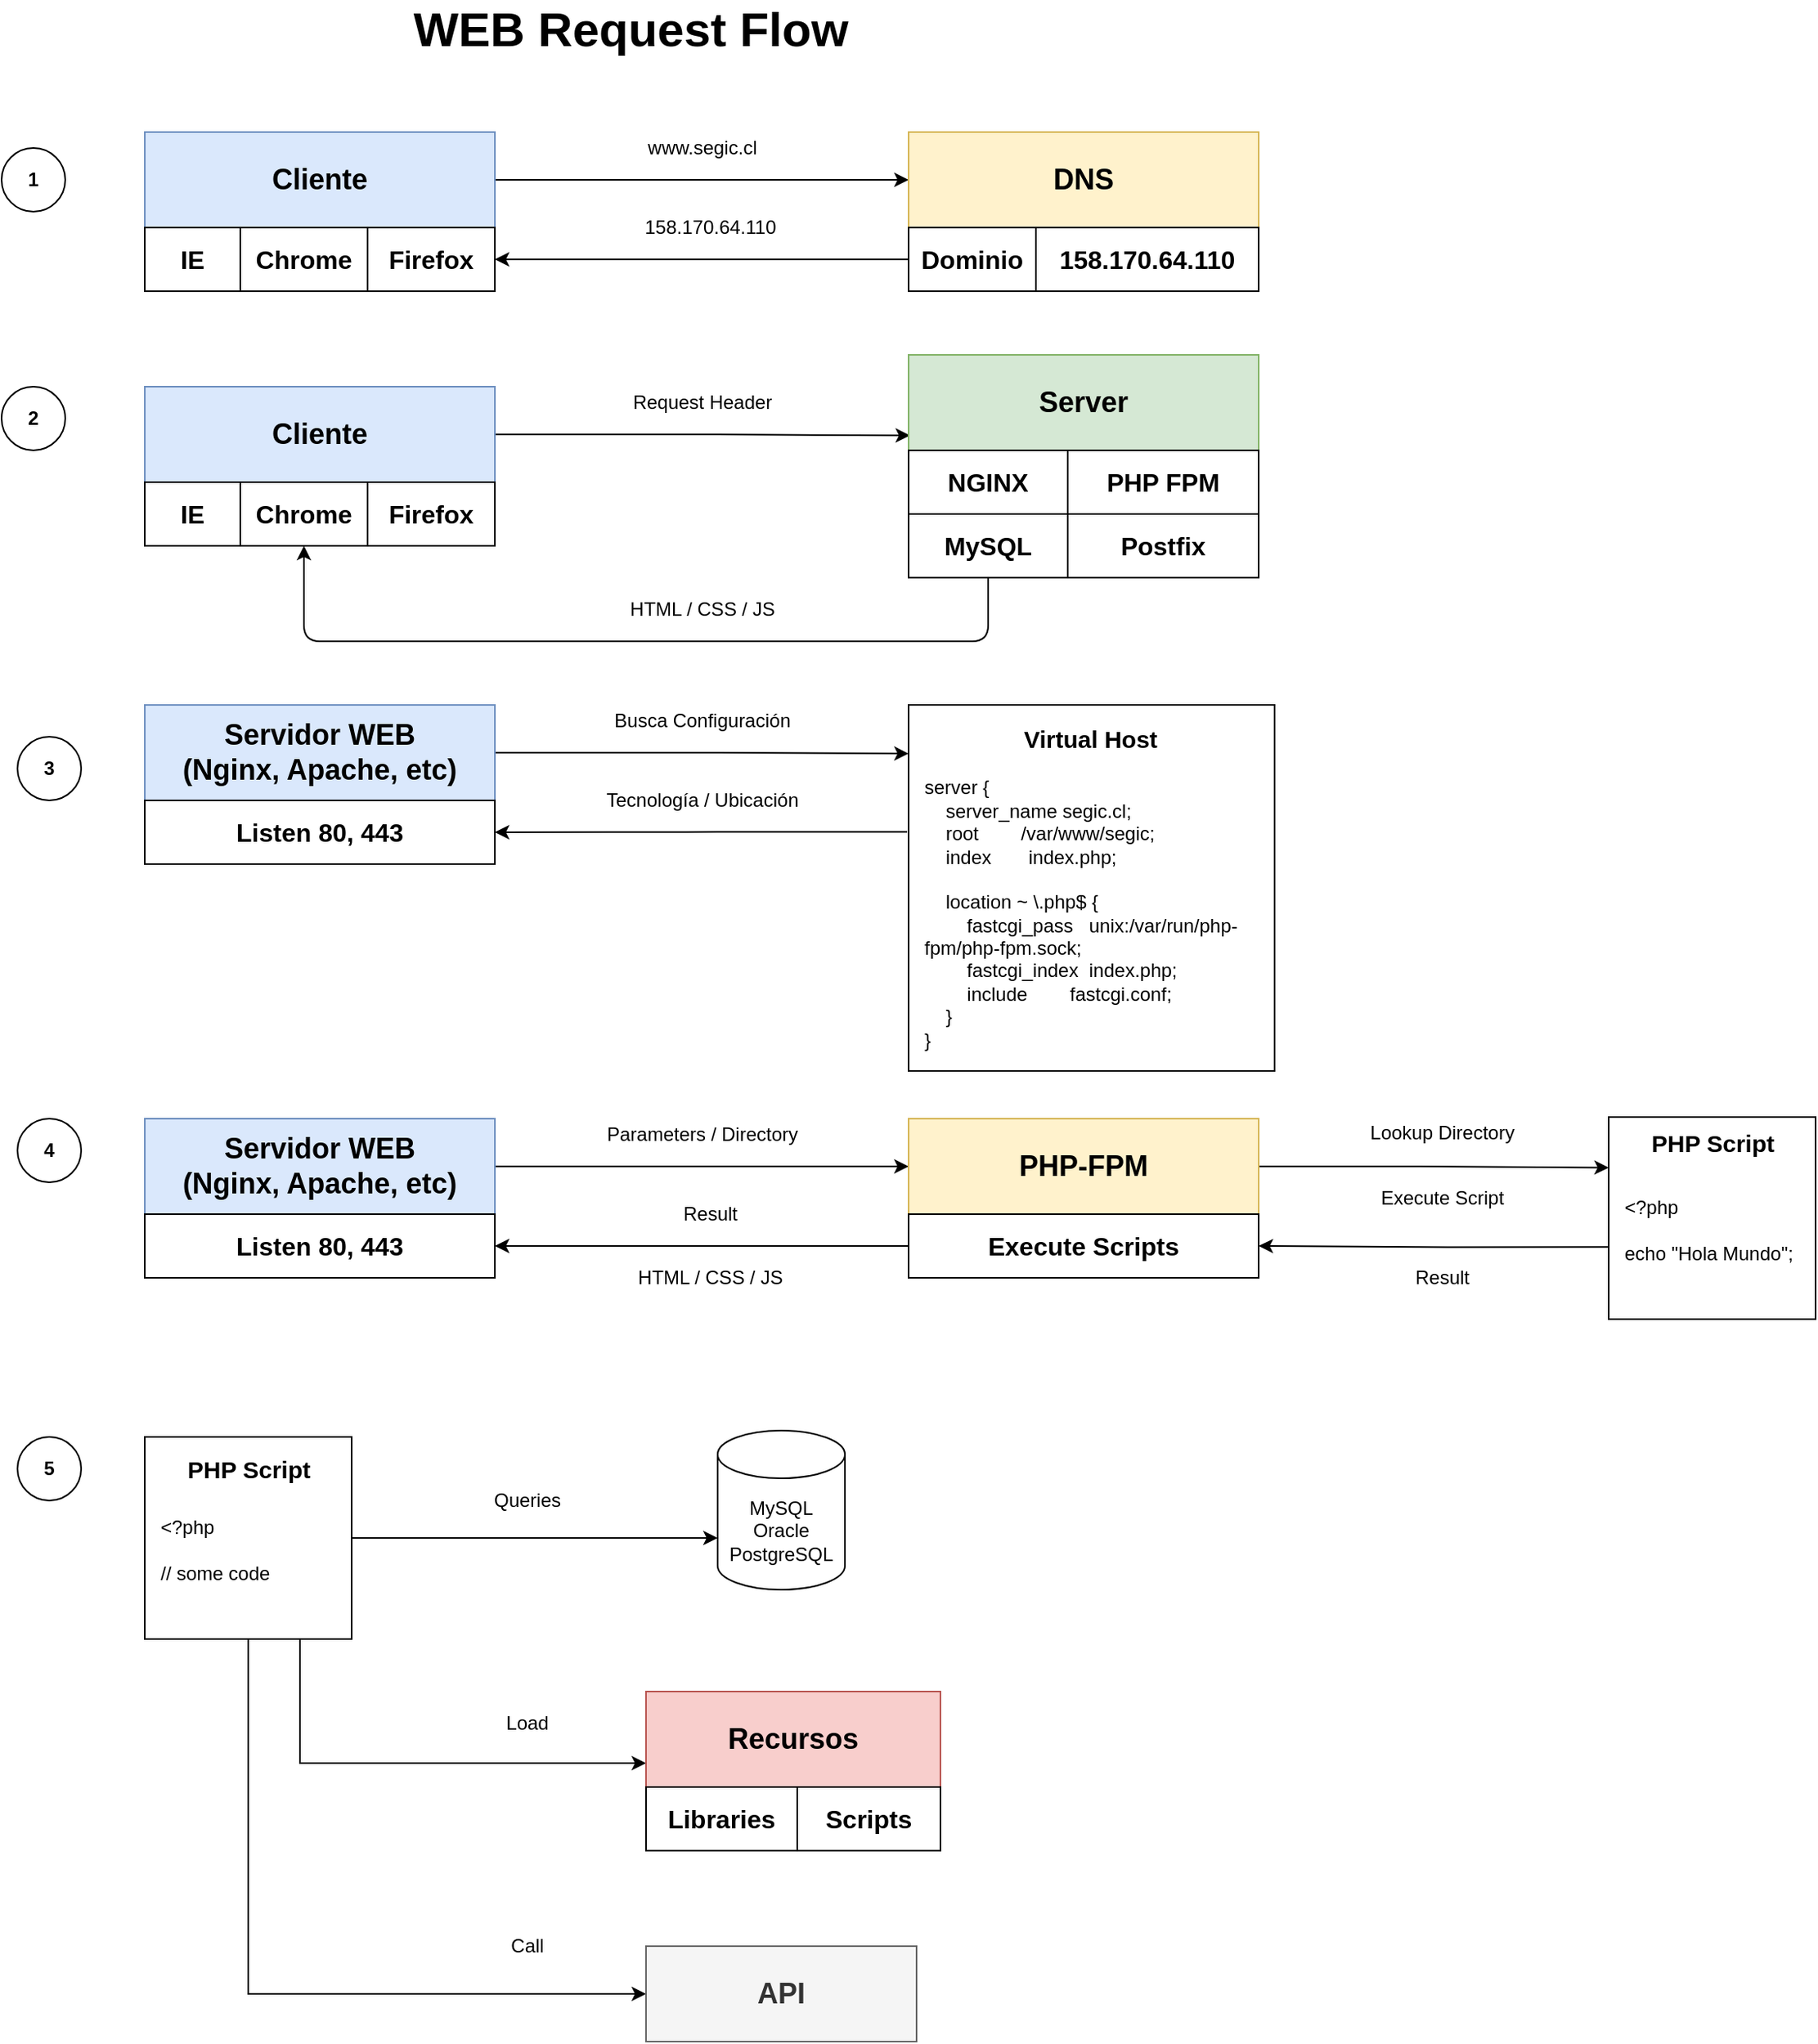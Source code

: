 <mxfile version="14.4.3" type="device"><diagram id="4vb6O6aT97Jc0Nq4X-sG" name="Página-1"><mxGraphModel dx="1222" dy="1173" grid="1" gridSize="10" guides="1" tooltips="1" connect="1" arrows="1" fold="1" page="1" pageScale="1" pageWidth="850" pageHeight="1100" math="0" shadow="0"><root><mxCell id="0"/><mxCell id="1" parent="0"/><mxCell id="GeARyaf1mK-1ohjI_x_S-58" style="edgeStyle=orthogonalEdgeStyle;curved=0;rounded=1;sketch=0;orthogonalLoop=1;jettySize=auto;html=1;exitX=0.006;exitY=0.643;exitDx=0;exitDy=0;exitPerimeter=0;" parent="1" source="GeARyaf1mK-1ohjI_x_S-53" target="GeARyaf1mK-1ohjI_x_S-46" edge="1"><mxGeometry relative="1" as="geometry"/></mxCell><mxCell id="GeARyaf1mK-1ohjI_x_S-1" value="&lt;font style=&quot;font-size: 30px&quot;&gt;&lt;b&gt;WEB Request Flow&lt;/b&gt;&lt;/font&gt;" style="text;html=1;align=center;verticalAlign=middle;resizable=0;points=[];autosize=1;" parent="1" vertex="1"><mxGeometry x="280" y="20" width="290" height="30" as="geometry"/></mxCell><mxCell id="GeARyaf1mK-1ohjI_x_S-2" value="&lt;b&gt;1&lt;/b&gt;" style="ellipse;whiteSpace=wrap;html=1;aspect=fixed;rounded=0;sketch=0;" parent="1" vertex="1"><mxGeometry x="30" y="110" width="40" height="40" as="geometry"/></mxCell><mxCell id="GeARyaf1mK-1ohjI_x_S-11" style="edgeStyle=orthogonalEdgeStyle;curved=0;rounded=1;sketch=0;orthogonalLoop=1;jettySize=auto;html=1;entryX=0;entryY=0.5;entryDx=0;entryDy=0;" parent="1" source="GeARyaf1mK-1ohjI_x_S-3" target="GeARyaf1mK-1ohjI_x_S-8" edge="1"><mxGeometry relative="1" as="geometry"/></mxCell><mxCell id="GeARyaf1mK-1ohjI_x_S-3" value="&lt;font style=&quot;font-size: 18px&quot;&gt;&lt;b&gt;Cliente&lt;/b&gt;&lt;/font&gt;" style="rounded=0;whiteSpace=wrap;html=1;sketch=0;fillColor=#dae8fc;strokeColor=#6c8ebf;" parent="1" vertex="1"><mxGeometry x="120" y="100" width="220" height="60" as="geometry"/></mxCell><mxCell id="GeARyaf1mK-1ohjI_x_S-5" value="&lt;font size=&quot;1&quot;&gt;&lt;b style=&quot;font-size: 16px&quot;&gt;IE&lt;/b&gt;&lt;/font&gt;" style="rounded=0;whiteSpace=wrap;html=1;sketch=0;" parent="1" vertex="1"><mxGeometry x="120" y="160" width="60" height="40" as="geometry"/></mxCell><mxCell id="GeARyaf1mK-1ohjI_x_S-6" value="&lt;font size=&quot;1&quot;&gt;&lt;b style=&quot;font-size: 16px&quot;&gt;Chrome&lt;/b&gt;&lt;/font&gt;" style="rounded=0;whiteSpace=wrap;html=1;sketch=0;" parent="1" vertex="1"><mxGeometry x="180" y="160" width="80" height="40" as="geometry"/></mxCell><mxCell id="GeARyaf1mK-1ohjI_x_S-7" value="&lt;font size=&quot;1&quot;&gt;&lt;b style=&quot;font-size: 16px&quot;&gt;Firefox&lt;/b&gt;&lt;/font&gt;" style="rounded=0;whiteSpace=wrap;html=1;sketch=0;" parent="1" vertex="1"><mxGeometry x="260" y="160" width="80" height="40" as="geometry"/></mxCell><mxCell id="GeARyaf1mK-1ohjI_x_S-8" value="&lt;font style=&quot;font-size: 18px&quot;&gt;&lt;b&gt;DNS&lt;/b&gt;&lt;/font&gt;" style="rounded=0;whiteSpace=wrap;html=1;sketch=0;fillColor=#fff2cc;strokeColor=#d6b656;" parent="1" vertex="1"><mxGeometry x="600" y="100" width="220" height="60" as="geometry"/></mxCell><mxCell id="GeARyaf1mK-1ohjI_x_S-12" style="edgeStyle=orthogonalEdgeStyle;curved=0;rounded=1;sketch=0;orthogonalLoop=1;jettySize=auto;html=1;entryX=1;entryY=0.5;entryDx=0;entryDy=0;" parent="1" source="GeARyaf1mK-1ohjI_x_S-9" target="GeARyaf1mK-1ohjI_x_S-7" edge="1"><mxGeometry relative="1" as="geometry"/></mxCell><mxCell id="GeARyaf1mK-1ohjI_x_S-9" value="&lt;font size=&quot;1&quot;&gt;&lt;b style=&quot;font-size: 16px&quot;&gt;Dominio&lt;br&gt;&lt;/b&gt;&lt;/font&gt;" style="rounded=0;whiteSpace=wrap;html=1;sketch=0;" parent="1" vertex="1"><mxGeometry x="600" y="160" width="80" height="40" as="geometry"/></mxCell><mxCell id="GeARyaf1mK-1ohjI_x_S-10" value="&lt;font size=&quot;1&quot;&gt;&lt;b style=&quot;font-size: 16px&quot;&gt;158.170.64.110&lt;/b&gt;&lt;/font&gt;" style="rounded=0;whiteSpace=wrap;html=1;sketch=0;" parent="1" vertex="1"><mxGeometry x="680" y="160" width="140" height="40" as="geometry"/></mxCell><mxCell id="GeARyaf1mK-1ohjI_x_S-13" value="www.segic.cl" style="text;html=1;resizable=0;autosize=1;align=center;verticalAlign=middle;points=[];fillColor=none;strokeColor=none;rounded=0;sketch=0;" parent="1" vertex="1"><mxGeometry x="430" y="100" width="80" height="20" as="geometry"/></mxCell><mxCell id="GeARyaf1mK-1ohjI_x_S-14" value="158.170.64.110" style="text;html=1;resizable=0;autosize=1;align=center;verticalAlign=middle;points=[];fillColor=none;strokeColor=none;rounded=0;sketch=0;" parent="1" vertex="1"><mxGeometry x="425" y="150" width="100" height="20" as="geometry"/></mxCell><mxCell id="GeARyaf1mK-1ohjI_x_S-25" style="edgeStyle=orthogonalEdgeStyle;curved=0;rounded=1;sketch=0;orthogonalLoop=1;jettySize=auto;html=1;entryX=0.004;entryY=0.844;entryDx=0;entryDy=0;entryPerimeter=0;" parent="1" source="GeARyaf1mK-1ohjI_x_S-15" target="GeARyaf1mK-1ohjI_x_S-20" edge="1"><mxGeometry relative="1" as="geometry"/></mxCell><mxCell id="GeARyaf1mK-1ohjI_x_S-15" value="&lt;font style=&quot;font-size: 18px&quot;&gt;&lt;b&gt;Cliente&lt;/b&gt;&lt;/font&gt;" style="rounded=0;whiteSpace=wrap;html=1;sketch=0;fillColor=#dae8fc;strokeColor=#6c8ebf;" parent="1" vertex="1"><mxGeometry x="120" y="260" width="220" height="60" as="geometry"/></mxCell><mxCell id="GeARyaf1mK-1ohjI_x_S-16" value="&lt;font size=&quot;1&quot;&gt;&lt;b style=&quot;font-size: 16px&quot;&gt;IE&lt;/b&gt;&lt;/font&gt;" style="rounded=0;whiteSpace=wrap;html=1;sketch=0;" parent="1" vertex="1"><mxGeometry x="120" y="320" width="60" height="40" as="geometry"/></mxCell><mxCell id="GeARyaf1mK-1ohjI_x_S-17" value="&lt;font size=&quot;1&quot;&gt;&lt;b style=&quot;font-size: 16px&quot;&gt;Chrome&lt;/b&gt;&lt;/font&gt;" style="rounded=0;whiteSpace=wrap;html=1;sketch=0;" parent="1" vertex="1"><mxGeometry x="180" y="320" width="80" height="40" as="geometry"/></mxCell><mxCell id="GeARyaf1mK-1ohjI_x_S-18" value="&lt;font size=&quot;1&quot;&gt;&lt;b style=&quot;font-size: 16px&quot;&gt;Firefox&lt;/b&gt;&lt;/font&gt;" style="rounded=0;whiteSpace=wrap;html=1;sketch=0;" parent="1" vertex="1"><mxGeometry x="260" y="320" width="80" height="40" as="geometry"/></mxCell><mxCell id="GeARyaf1mK-1ohjI_x_S-19" value="&lt;b&gt;2&lt;/b&gt;" style="ellipse;whiteSpace=wrap;html=1;aspect=fixed;rounded=0;sketch=0;" parent="1" vertex="1"><mxGeometry x="30" y="260" width="40" height="40" as="geometry"/></mxCell><mxCell id="GeARyaf1mK-1ohjI_x_S-20" value="&lt;font style=&quot;font-size: 18px&quot;&gt;&lt;b&gt;Server&lt;/b&gt;&lt;/font&gt;" style="rounded=0;whiteSpace=wrap;html=1;sketch=0;fillColor=#d5e8d4;strokeColor=#82b366;" parent="1" vertex="1"><mxGeometry x="600" y="240" width="220" height="60" as="geometry"/></mxCell><mxCell id="GeARyaf1mK-1ohjI_x_S-21" value="&lt;font size=&quot;1&quot;&gt;&lt;b style=&quot;font-size: 16px&quot;&gt;NGINX&lt;/b&gt;&lt;/font&gt;" style="rounded=0;whiteSpace=wrap;html=1;sketch=0;" parent="1" vertex="1"><mxGeometry x="600" y="300" width="100" height="40" as="geometry"/></mxCell><mxCell id="GeARyaf1mK-1ohjI_x_S-22" value="&lt;font size=&quot;1&quot;&gt;&lt;b style=&quot;font-size: 16px&quot;&gt;PHP FPM&lt;/b&gt;&lt;/font&gt;" style="rounded=0;whiteSpace=wrap;html=1;sketch=0;" parent="1" vertex="1"><mxGeometry x="700" y="300" width="120" height="40" as="geometry"/></mxCell><mxCell id="GeARyaf1mK-1ohjI_x_S-30" style="edgeStyle=orthogonalEdgeStyle;curved=0;rounded=1;sketch=0;orthogonalLoop=1;jettySize=auto;html=1;entryX=0.5;entryY=1;entryDx=0;entryDy=0;exitX=0.5;exitY=1;exitDx=0;exitDy=0;" parent="1" source="GeARyaf1mK-1ohjI_x_S-23" target="GeARyaf1mK-1ohjI_x_S-17" edge="1"><mxGeometry relative="1" as="geometry"><Array as="points"><mxPoint x="650" y="420"/><mxPoint x="220" y="420"/></Array></mxGeometry></mxCell><mxCell id="GeARyaf1mK-1ohjI_x_S-23" value="&lt;font size=&quot;1&quot;&gt;&lt;b style=&quot;font-size: 16px&quot;&gt;MySQL&lt;/b&gt;&lt;/font&gt;" style="rounded=0;whiteSpace=wrap;html=1;sketch=0;" parent="1" vertex="1"><mxGeometry x="600" y="340" width="100" height="40" as="geometry"/></mxCell><mxCell id="GeARyaf1mK-1ohjI_x_S-24" value="&lt;font size=&quot;1&quot;&gt;&lt;b style=&quot;font-size: 16px&quot;&gt;Postfix&lt;/b&gt;&lt;/font&gt;" style="rounded=0;whiteSpace=wrap;html=1;sketch=0;" parent="1" vertex="1"><mxGeometry x="700" y="340" width="120" height="40" as="geometry"/></mxCell><mxCell id="GeARyaf1mK-1ohjI_x_S-26" value="Request Header" style="text;html=1;resizable=0;autosize=1;align=center;verticalAlign=middle;points=[];fillColor=none;strokeColor=none;rounded=0;sketch=0;" parent="1" vertex="1"><mxGeometry x="420" y="260" width="100" height="20" as="geometry"/></mxCell><mxCell id="GeARyaf1mK-1ohjI_x_S-31" value="HTML / CSS / JS" style="text;html=1;resizable=0;autosize=1;align=center;verticalAlign=middle;points=[];fillColor=none;strokeColor=none;rounded=0;sketch=0;" parent="1" vertex="1"><mxGeometry x="415" y="390" width="110" height="20" as="geometry"/></mxCell><mxCell id="GeARyaf1mK-1ohjI_x_S-32" value="&lt;b&gt;3&lt;/b&gt;" style="ellipse;whiteSpace=wrap;html=1;aspect=fixed;rounded=0;sketch=0;" parent="1" vertex="1"><mxGeometry x="40" y="480" width="40" height="40" as="geometry"/></mxCell><mxCell id="GeARyaf1mK-1ohjI_x_S-38" style="edgeStyle=orthogonalEdgeStyle;curved=0;rounded=1;sketch=0;orthogonalLoop=1;jettySize=auto;html=1;entryX=0;entryY=0.133;entryDx=0;entryDy=0;entryPerimeter=0;" parent="1" source="GeARyaf1mK-1ohjI_x_S-33" target="GeARyaf1mK-1ohjI_x_S-37" edge="1"><mxGeometry relative="1" as="geometry"/></mxCell><mxCell id="GeARyaf1mK-1ohjI_x_S-33" value="&lt;font style=&quot;font-size: 18px&quot;&gt;&lt;b&gt;Servidor WEB&lt;br&gt;(Nginx, Apache, etc)&lt;br&gt;&lt;/b&gt;&lt;/font&gt;" style="rounded=0;whiteSpace=wrap;html=1;sketch=0;fillColor=#dae8fc;strokeColor=#6c8ebf;" parent="1" vertex="1"><mxGeometry x="120" y="460" width="220" height="60" as="geometry"/></mxCell><mxCell id="GeARyaf1mK-1ohjI_x_S-36" value="&lt;font size=&quot;1&quot;&gt;&lt;b style=&quot;font-size: 16px&quot;&gt;Listen 80, 443&lt;/b&gt;&lt;/font&gt;" style="rounded=0;whiteSpace=wrap;html=1;sketch=0;" parent="1" vertex="1"><mxGeometry x="120" y="520" width="220" height="40" as="geometry"/></mxCell><mxCell id="GeARyaf1mK-1ohjI_x_S-40" style="edgeStyle=orthogonalEdgeStyle;curved=0;rounded=1;sketch=0;orthogonalLoop=1;jettySize=auto;html=1;exitX=-0.004;exitY=0.347;exitDx=0;exitDy=0;entryX=1;entryY=0.5;entryDx=0;entryDy=0;exitPerimeter=0;" parent="1" source="GeARyaf1mK-1ohjI_x_S-37" target="GeARyaf1mK-1ohjI_x_S-36" edge="1"><mxGeometry relative="1" as="geometry"/></mxCell><mxCell id="GeARyaf1mK-1ohjI_x_S-37" value="&lt;div&gt;&lt;b&gt;&lt;font style=&quot;font-size: 15px&quot;&gt;&amp;nbsp; &amp;nbsp; &amp;nbsp; &amp;nbsp; &amp;nbsp; &amp;nbsp; &amp;nbsp; &amp;nbsp;Virtual Host&lt;/font&gt;&lt;/b&gt;&lt;/div&gt;&lt;div&gt;&lt;br&gt;&lt;/div&gt;&lt;div&gt;server {&lt;/div&gt;&lt;div&gt;&amp;nbsp; &amp;nbsp; server_name segic.cl;&lt;/div&gt;&lt;div&gt;&amp;nbsp; &amp;nbsp; root&amp;nbsp; &amp;nbsp; &amp;nbsp; &amp;nbsp; /var/www/segic;&lt;/div&gt;&lt;div&gt;&amp;nbsp; &amp;nbsp; index&amp;nbsp; &amp;nbsp; &amp;nbsp; &amp;nbsp;index.php;&lt;/div&gt;&lt;div&gt;&lt;br&gt;&lt;/div&gt;&lt;div&gt;&amp;nbsp; &amp;nbsp; location ~ \.php$ {&lt;/div&gt;&lt;div&gt;&amp;nbsp; &amp;nbsp; &amp;nbsp; &amp;nbsp; fastcgi_pass&amp;nbsp; &amp;nbsp;unix:/var/run/php-fpm/php-fpm.sock;&lt;/div&gt;&lt;div&gt;&amp;nbsp; &amp;nbsp; &amp;nbsp; &amp;nbsp; fastcgi_index&amp;nbsp; index.php;&lt;/div&gt;&lt;div&gt;&amp;nbsp; &amp;nbsp; &amp;nbsp; &amp;nbsp; include&amp;nbsp; &amp;nbsp; &amp;nbsp; &amp;nbsp; fastcgi.conf;&lt;/div&gt;&lt;div&gt;&amp;nbsp; &amp;nbsp; }&lt;/div&gt;&lt;div&gt;}&lt;/div&gt;" style="whiteSpace=wrap;html=1;aspect=fixed;rounded=0;sketch=0;align=left;spacingLeft=8;" parent="1" vertex="1"><mxGeometry x="600" y="460" width="230" height="230" as="geometry"/></mxCell><mxCell id="GeARyaf1mK-1ohjI_x_S-39" value="Busca Configuración" style="text;html=1;resizable=0;autosize=1;align=center;verticalAlign=middle;points=[];fillColor=none;strokeColor=none;rounded=0;sketch=0;" parent="1" vertex="1"><mxGeometry x="405" y="460" width="130" height="20" as="geometry"/></mxCell><mxCell id="GeARyaf1mK-1ohjI_x_S-41" value="Tecnología / Ubicación" style="text;html=1;resizable=0;autosize=1;align=center;verticalAlign=middle;points=[];fillColor=none;strokeColor=none;rounded=0;sketch=0;" parent="1" vertex="1"><mxGeometry x="400" y="510" width="140" height="20" as="geometry"/></mxCell><mxCell id="GeARyaf1mK-1ohjI_x_S-42" value="&lt;b&gt;4&lt;/b&gt;" style="ellipse;whiteSpace=wrap;html=1;aspect=fixed;rounded=0;sketch=0;" parent="1" vertex="1"><mxGeometry x="40" y="720" width="40" height="40" as="geometry"/></mxCell><mxCell id="GeARyaf1mK-1ohjI_x_S-48" style="edgeStyle=orthogonalEdgeStyle;curved=0;rounded=1;sketch=0;orthogonalLoop=1;jettySize=auto;html=1;exitX=1;exitY=0.5;exitDx=0;exitDy=0;entryX=0;entryY=0.5;entryDx=0;entryDy=0;" parent="1" source="GeARyaf1mK-1ohjI_x_S-43" target="GeARyaf1mK-1ohjI_x_S-45" edge="1"><mxGeometry relative="1" as="geometry"/></mxCell><mxCell id="GeARyaf1mK-1ohjI_x_S-43" value="&lt;font style=&quot;font-size: 18px&quot;&gt;&lt;b&gt;Servidor WEB&lt;br&gt;(Nginx, Apache, etc)&lt;br&gt;&lt;/b&gt;&lt;/font&gt;" style="rounded=0;whiteSpace=wrap;html=1;sketch=0;fillColor=#dae8fc;strokeColor=#6c8ebf;" parent="1" vertex="1"><mxGeometry x="120" y="720" width="220" height="60" as="geometry"/></mxCell><mxCell id="GeARyaf1mK-1ohjI_x_S-44" value="&lt;font size=&quot;1&quot;&gt;&lt;b style=&quot;font-size: 16px&quot;&gt;Listen 80, 443&lt;/b&gt;&lt;/font&gt;" style="rounded=0;whiteSpace=wrap;html=1;sketch=0;" parent="1" vertex="1"><mxGeometry x="120" y="780" width="220" height="40" as="geometry"/></mxCell><mxCell id="GeARyaf1mK-1ohjI_x_S-56" style="edgeStyle=orthogonalEdgeStyle;curved=0;rounded=1;sketch=0;orthogonalLoop=1;jettySize=auto;html=1;entryX=0;entryY=0.25;entryDx=0;entryDy=0;" parent="1" source="GeARyaf1mK-1ohjI_x_S-45" target="GeARyaf1mK-1ohjI_x_S-53" edge="1"><mxGeometry relative="1" as="geometry"/></mxCell><mxCell id="GeARyaf1mK-1ohjI_x_S-45" value="&lt;font style=&quot;font-size: 18px&quot;&gt;&lt;b&gt;PHP-FPM&lt;/b&gt;&lt;/font&gt;" style="rounded=0;whiteSpace=wrap;html=1;sketch=0;fillColor=#fff2cc;strokeColor=#d6b656;" parent="1" vertex="1"><mxGeometry x="600" y="720" width="220" height="60" as="geometry"/></mxCell><mxCell id="GeARyaf1mK-1ohjI_x_S-50" style="edgeStyle=orthogonalEdgeStyle;curved=0;rounded=1;sketch=0;orthogonalLoop=1;jettySize=auto;html=1;exitX=0;exitY=0.5;exitDx=0;exitDy=0;entryX=1;entryY=0.5;entryDx=0;entryDy=0;" parent="1" source="GeARyaf1mK-1ohjI_x_S-46" target="GeARyaf1mK-1ohjI_x_S-44" edge="1"><mxGeometry relative="1" as="geometry"/></mxCell><mxCell id="GeARyaf1mK-1ohjI_x_S-46" value="&lt;font size=&quot;1&quot;&gt;&lt;b style=&quot;font-size: 16px&quot;&gt;Execute Scripts&lt;br&gt;&lt;/b&gt;&lt;/font&gt;" style="rounded=0;whiteSpace=wrap;html=1;sketch=0;" parent="1" vertex="1"><mxGeometry x="600" y="780" width="220" height="40" as="geometry"/></mxCell><mxCell id="GeARyaf1mK-1ohjI_x_S-49" value="Parameters / Directory" style="text;html=1;resizable=0;autosize=1;align=center;verticalAlign=middle;points=[];fillColor=none;strokeColor=none;rounded=0;sketch=0;" parent="1" vertex="1"><mxGeometry x="400" y="720" width="140" height="20" as="geometry"/></mxCell><mxCell id="GeARyaf1mK-1ohjI_x_S-51" value="Result" style="text;html=1;resizable=0;autosize=1;align=center;verticalAlign=middle;points=[];fillColor=none;strokeColor=none;rounded=0;sketch=0;" parent="1" vertex="1"><mxGeometry x="450" y="770" width="50" height="20" as="geometry"/></mxCell><mxCell id="GeARyaf1mK-1ohjI_x_S-52" value="HTML / CSS / JS" style="text;html=1;resizable=0;autosize=1;align=center;verticalAlign=middle;points=[];fillColor=none;strokeColor=none;rounded=0;sketch=0;" parent="1" vertex="1"><mxGeometry x="420" y="810" width="110" height="20" as="geometry"/></mxCell><mxCell id="GeARyaf1mK-1ohjI_x_S-53" value="&lt;div&gt;&lt;br&gt;&lt;/div&gt;&lt;div&gt;&amp;lt;?php&lt;/div&gt;&lt;div&gt;&lt;br&gt;&lt;/div&gt;&lt;div&gt;echo &quot;Hola Mundo&quot;;&lt;/div&gt;" style="whiteSpace=wrap;html=1;aspect=fixed;rounded=0;sketch=0;align=left;spacingLeft=8;" parent="1" vertex="1"><mxGeometry x="1040" y="719" width="130" height="127" as="geometry"/></mxCell><mxCell id="GeARyaf1mK-1ohjI_x_S-55" value="&lt;font style=&quot;font-size: 15px&quot;&gt;&lt;b&gt;PHP Script&lt;/b&gt;&lt;/font&gt;" style="text;html=1;resizable=0;autosize=1;align=center;verticalAlign=middle;points=[];fillColor=none;strokeColor=none;rounded=0;sketch=0;" parent="1" vertex="1"><mxGeometry x="1060" y="725" width="90" height="20" as="geometry"/></mxCell><mxCell id="GeARyaf1mK-1ohjI_x_S-59" value="Result" style="text;html=1;resizable=0;autosize=1;align=center;verticalAlign=middle;points=[];fillColor=none;strokeColor=none;rounded=0;sketch=0;" parent="1" vertex="1"><mxGeometry x="910" y="810" width="50" height="20" as="geometry"/></mxCell><mxCell id="GeARyaf1mK-1ohjI_x_S-60" value="Lookup Directory" style="text;html=1;resizable=0;autosize=1;align=center;verticalAlign=middle;points=[];fillColor=none;strokeColor=none;rounded=0;sketch=0;" parent="1" vertex="1"><mxGeometry x="880" y="719" width="110" height="20" as="geometry"/></mxCell><mxCell id="GeARyaf1mK-1ohjI_x_S-61" value="Execute Script" style="text;html=1;resizable=0;autosize=1;align=center;verticalAlign=middle;points=[];fillColor=none;strokeColor=none;rounded=0;sketch=0;" parent="1" vertex="1"><mxGeometry x="890" y="760" width="90" height="20" as="geometry"/></mxCell><mxCell id="nFNloXokqwOsvQSS670W-1" value="&lt;b&gt;5&lt;/b&gt;" style="ellipse;whiteSpace=wrap;html=1;aspect=fixed;rounded=0;sketch=0;" vertex="1" parent="1"><mxGeometry x="40" y="920" width="40" height="40" as="geometry"/></mxCell><mxCell id="nFNloXokqwOsvQSS670W-9" style="edgeStyle=orthogonalEdgeStyle;rounded=0;orthogonalLoop=1;jettySize=auto;html=1;entryX=0;entryY=0;entryDx=0;entryDy=67.5;entryPerimeter=0;" edge="1" parent="1" source="nFNloXokqwOsvQSS670W-2" target="nFNloXokqwOsvQSS670W-4"><mxGeometry relative="1" as="geometry"/></mxCell><mxCell id="nFNloXokqwOsvQSS670W-10" style="edgeStyle=orthogonalEdgeStyle;rounded=0;orthogonalLoop=1;jettySize=auto;html=1;exitX=0.75;exitY=1;exitDx=0;exitDy=0;entryX=0;entryY=0.75;entryDx=0;entryDy=0;" edge="1" parent="1" source="nFNloXokqwOsvQSS670W-2" target="nFNloXokqwOsvQSS670W-5"><mxGeometry relative="1" as="geometry"/></mxCell><mxCell id="nFNloXokqwOsvQSS670W-11" style="edgeStyle=orthogonalEdgeStyle;rounded=0;orthogonalLoop=1;jettySize=auto;html=1;exitX=0.5;exitY=1;exitDx=0;exitDy=0;entryX=0;entryY=0.5;entryDx=0;entryDy=0;" edge="1" parent="1" source="nFNloXokqwOsvQSS670W-2" target="nFNloXokqwOsvQSS670W-8"><mxGeometry relative="1" as="geometry"/></mxCell><mxCell id="nFNloXokqwOsvQSS670W-2" value="&lt;div&gt;&lt;br&gt;&lt;/div&gt;&lt;div&gt;&amp;lt;?php&lt;/div&gt;&lt;div&gt;&lt;br&gt;&lt;/div&gt;&lt;div&gt;// some code&lt;/div&gt;" style="whiteSpace=wrap;html=1;aspect=fixed;rounded=0;sketch=0;align=left;spacingLeft=8;" vertex="1" parent="1"><mxGeometry x="120" y="920" width="130" height="127" as="geometry"/></mxCell><mxCell id="nFNloXokqwOsvQSS670W-3" value="&lt;font style=&quot;font-size: 15px&quot;&gt;&lt;b&gt;PHP Script&lt;/b&gt;&lt;/font&gt;" style="text;html=1;resizable=0;autosize=1;align=center;verticalAlign=middle;points=[];fillColor=none;strokeColor=none;rounded=0;sketch=0;" vertex="1" parent="1"><mxGeometry x="140" y="930" width="90" height="20" as="geometry"/></mxCell><mxCell id="nFNloXokqwOsvQSS670W-4" value="MySQL&lt;br&gt;Oracle&lt;br&gt;PostgreSQL" style="shape=cylinder3;whiteSpace=wrap;html=1;boundedLbl=1;backgroundOutline=1;size=15;" vertex="1" parent="1"><mxGeometry x="480" y="916" width="80" height="100" as="geometry"/></mxCell><mxCell id="nFNloXokqwOsvQSS670W-5" value="&lt;font style=&quot;font-size: 18px&quot;&gt;&lt;b&gt;Recursos&lt;/b&gt;&lt;/font&gt;" style="rounded=0;whiteSpace=wrap;html=1;sketch=0;fillColor=#f8cecc;strokeColor=#b85450;" vertex="1" parent="1"><mxGeometry x="435" y="1080" width="185" height="60" as="geometry"/></mxCell><mxCell id="nFNloXokqwOsvQSS670W-6" value="&lt;font size=&quot;1&quot;&gt;&lt;b style=&quot;font-size: 16px&quot;&gt;Libraries&lt;br&gt;&lt;/b&gt;&lt;/font&gt;" style="rounded=0;whiteSpace=wrap;html=1;sketch=0;" vertex="1" parent="1"><mxGeometry x="435" y="1140" width="95" height="40" as="geometry"/></mxCell><mxCell id="nFNloXokqwOsvQSS670W-7" value="&lt;font size=&quot;1&quot;&gt;&lt;b style=&quot;font-size: 16px&quot;&gt;Scripts&lt;br&gt;&lt;/b&gt;&lt;/font&gt;" style="rounded=0;whiteSpace=wrap;html=1;sketch=0;" vertex="1" parent="1"><mxGeometry x="530" y="1140" width="90" height="40" as="geometry"/></mxCell><mxCell id="nFNloXokqwOsvQSS670W-8" value="&lt;font style=&quot;font-size: 18px&quot;&gt;&lt;b&gt;API&lt;/b&gt;&lt;/font&gt;" style="rounded=0;whiteSpace=wrap;html=1;sketch=0;fillColor=#f5f5f5;strokeColor=#666666;fontColor=#333333;" vertex="1" parent="1"><mxGeometry x="435" y="1240" width="170" height="60" as="geometry"/></mxCell><mxCell id="nFNloXokqwOsvQSS670W-12" value="Queries" style="text;html=1;resizable=0;autosize=1;align=center;verticalAlign=middle;points=[];fillColor=none;strokeColor=none;rounded=0;" vertex="1" parent="1"><mxGeometry x="330" y="950" width="60" height="20" as="geometry"/></mxCell><mxCell id="nFNloXokqwOsvQSS670W-13" value="Load" style="text;html=1;resizable=0;autosize=1;align=center;verticalAlign=middle;points=[];fillColor=none;strokeColor=none;rounded=0;" vertex="1" parent="1"><mxGeometry x="340" y="1090" width="40" height="20" as="geometry"/></mxCell><mxCell id="nFNloXokqwOsvQSS670W-14" value="Call" style="text;html=1;resizable=0;autosize=1;align=center;verticalAlign=middle;points=[];fillColor=none;strokeColor=none;rounded=0;" vertex="1" parent="1"><mxGeometry x="340" y="1230" width="40" height="20" as="geometry"/></mxCell></root></mxGraphModel></diagram></mxfile>